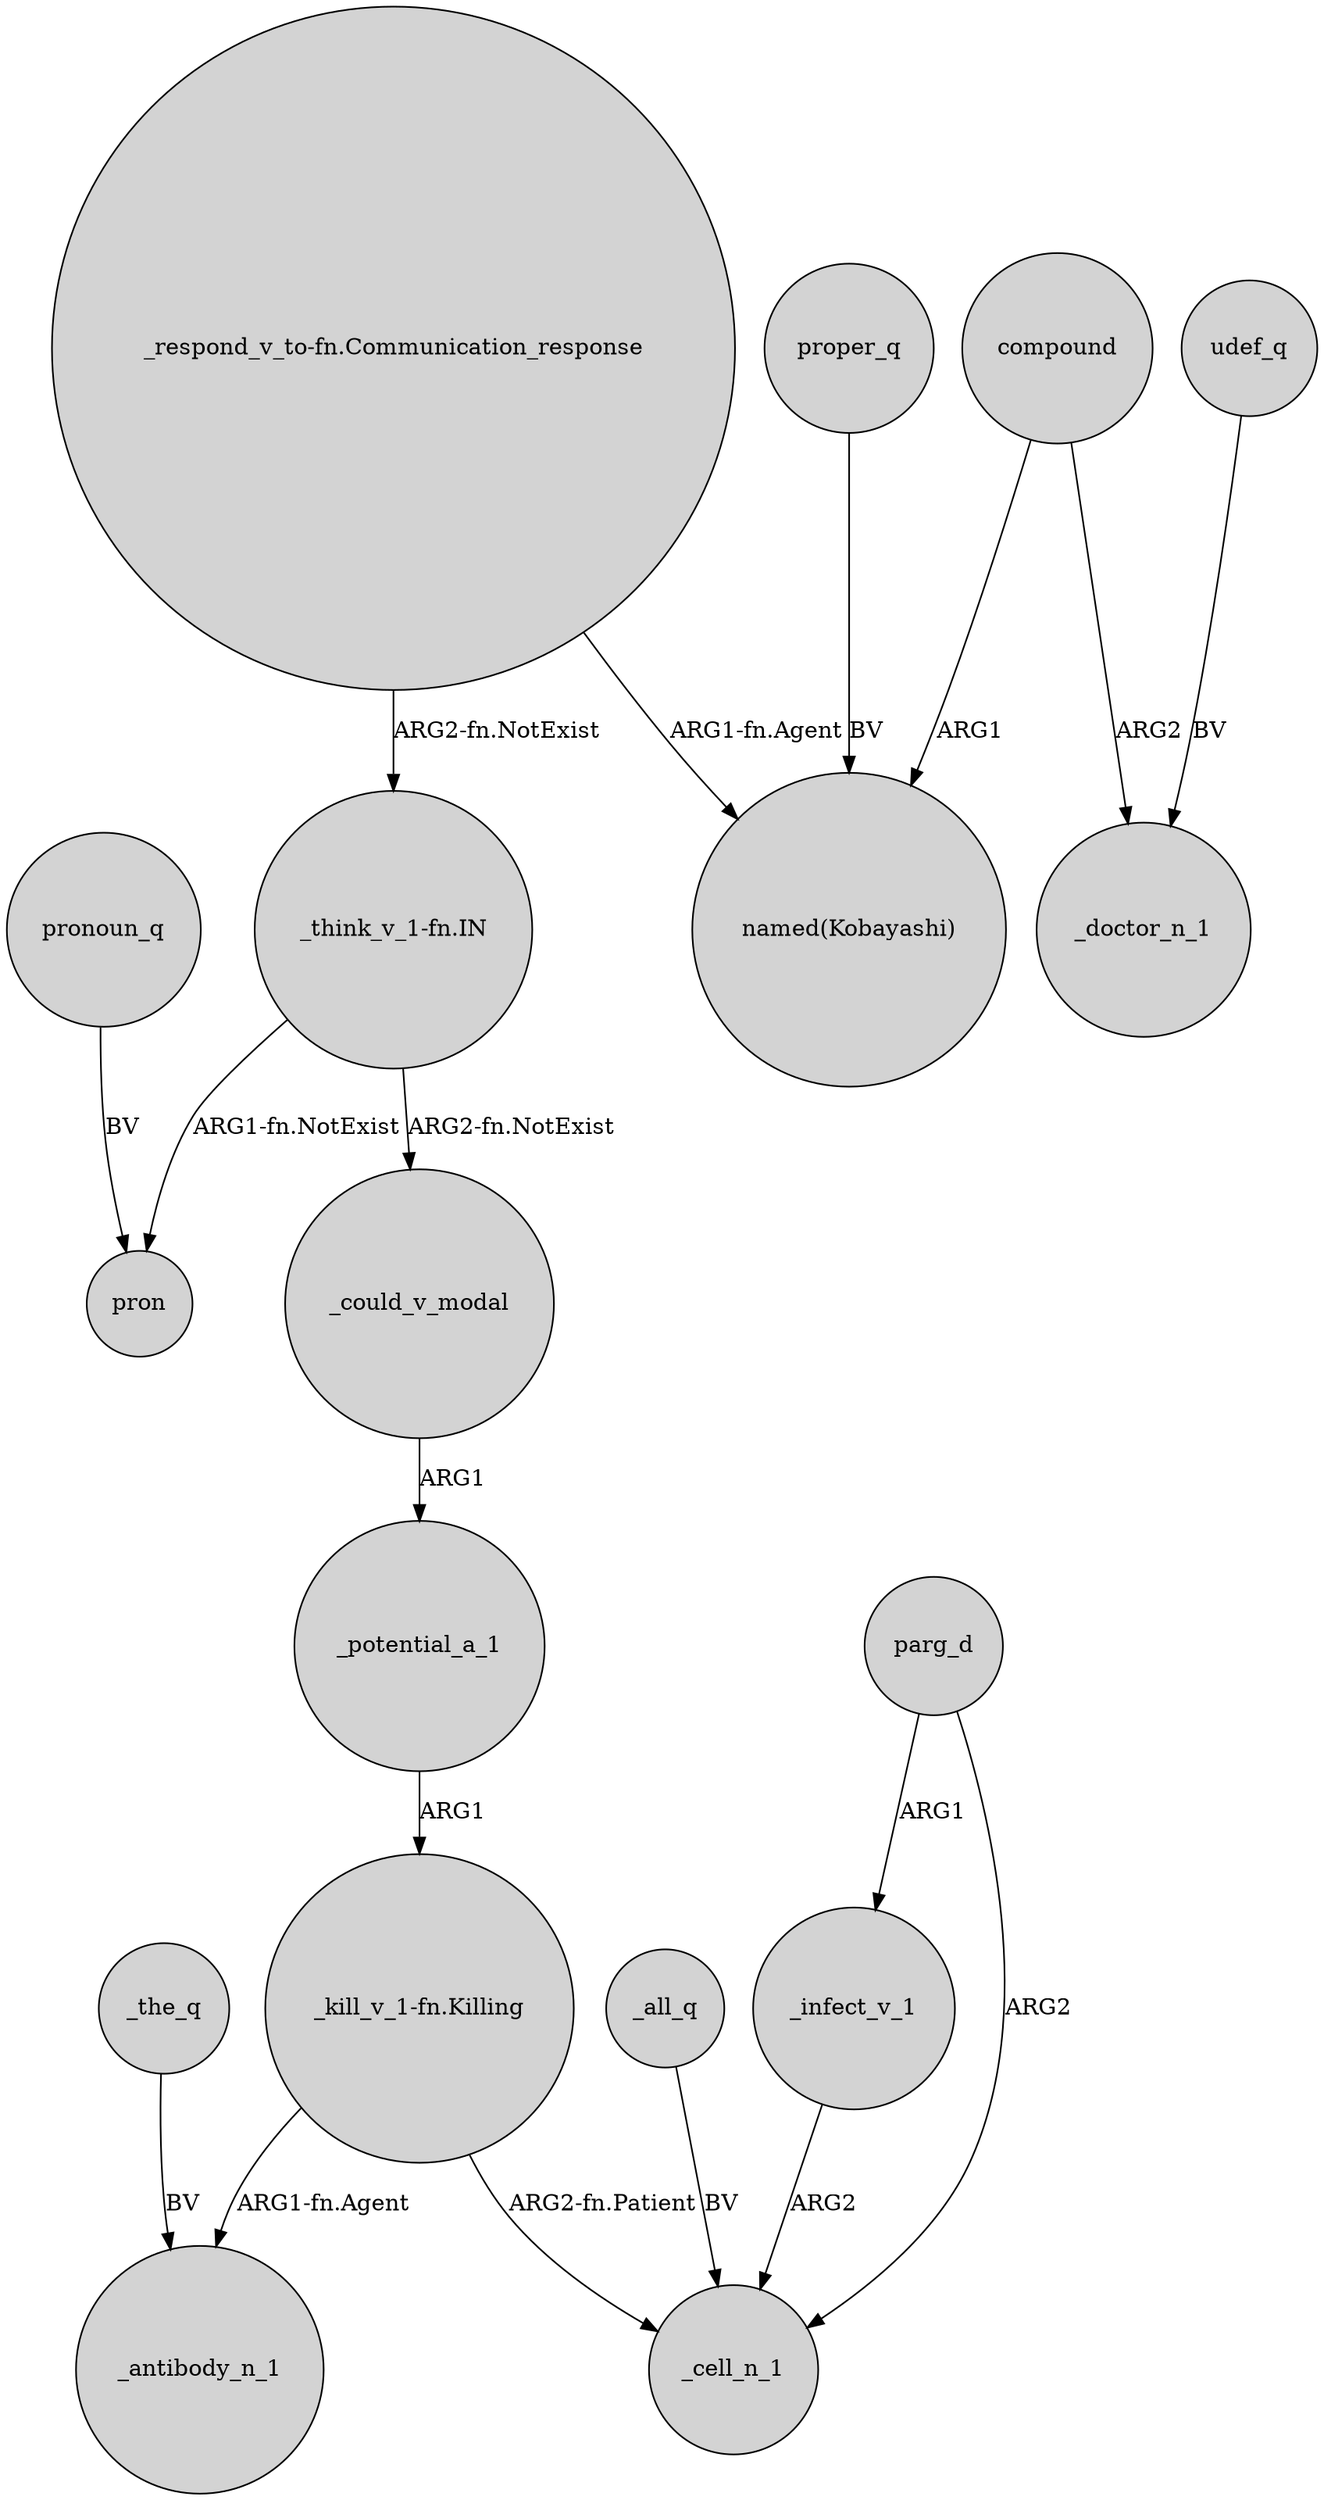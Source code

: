 digraph {
	node [shape=circle style=filled]
	_the_q -> _antibody_n_1 [label=BV]
	"_think_v_1-fn.IN" -> _could_v_modal [label="ARG2-fn.NotExist"]
	proper_q -> "named(Kobayashi)" [label=BV]
	"_kill_v_1-fn.Killing" -> _antibody_n_1 [label="ARG1-fn.Agent"]
	compound -> _doctor_n_1 [label=ARG2]
	_potential_a_1 -> "_kill_v_1-fn.Killing" [label=ARG1]
	parg_d -> _cell_n_1 [label=ARG2]
	parg_d -> _infect_v_1 [label=ARG1]
	pronoun_q -> pron [label=BV]
	udef_q -> _doctor_n_1 [label=BV]
	_all_q -> _cell_n_1 [label=BV]
	"_think_v_1-fn.IN" -> pron [label="ARG1-fn.NotExist"]
	_could_v_modal -> _potential_a_1 [label=ARG1]
	"_kill_v_1-fn.Killing" -> _cell_n_1 [label="ARG2-fn.Patient"]
	_infect_v_1 -> _cell_n_1 [label=ARG2]
	"_respond_v_to-fn.Communication_response" -> "_think_v_1-fn.IN" [label="ARG2-fn.NotExist"]
	compound -> "named(Kobayashi)" [label=ARG1]
	"_respond_v_to-fn.Communication_response" -> "named(Kobayashi)" [label="ARG1-fn.Agent"]
}
